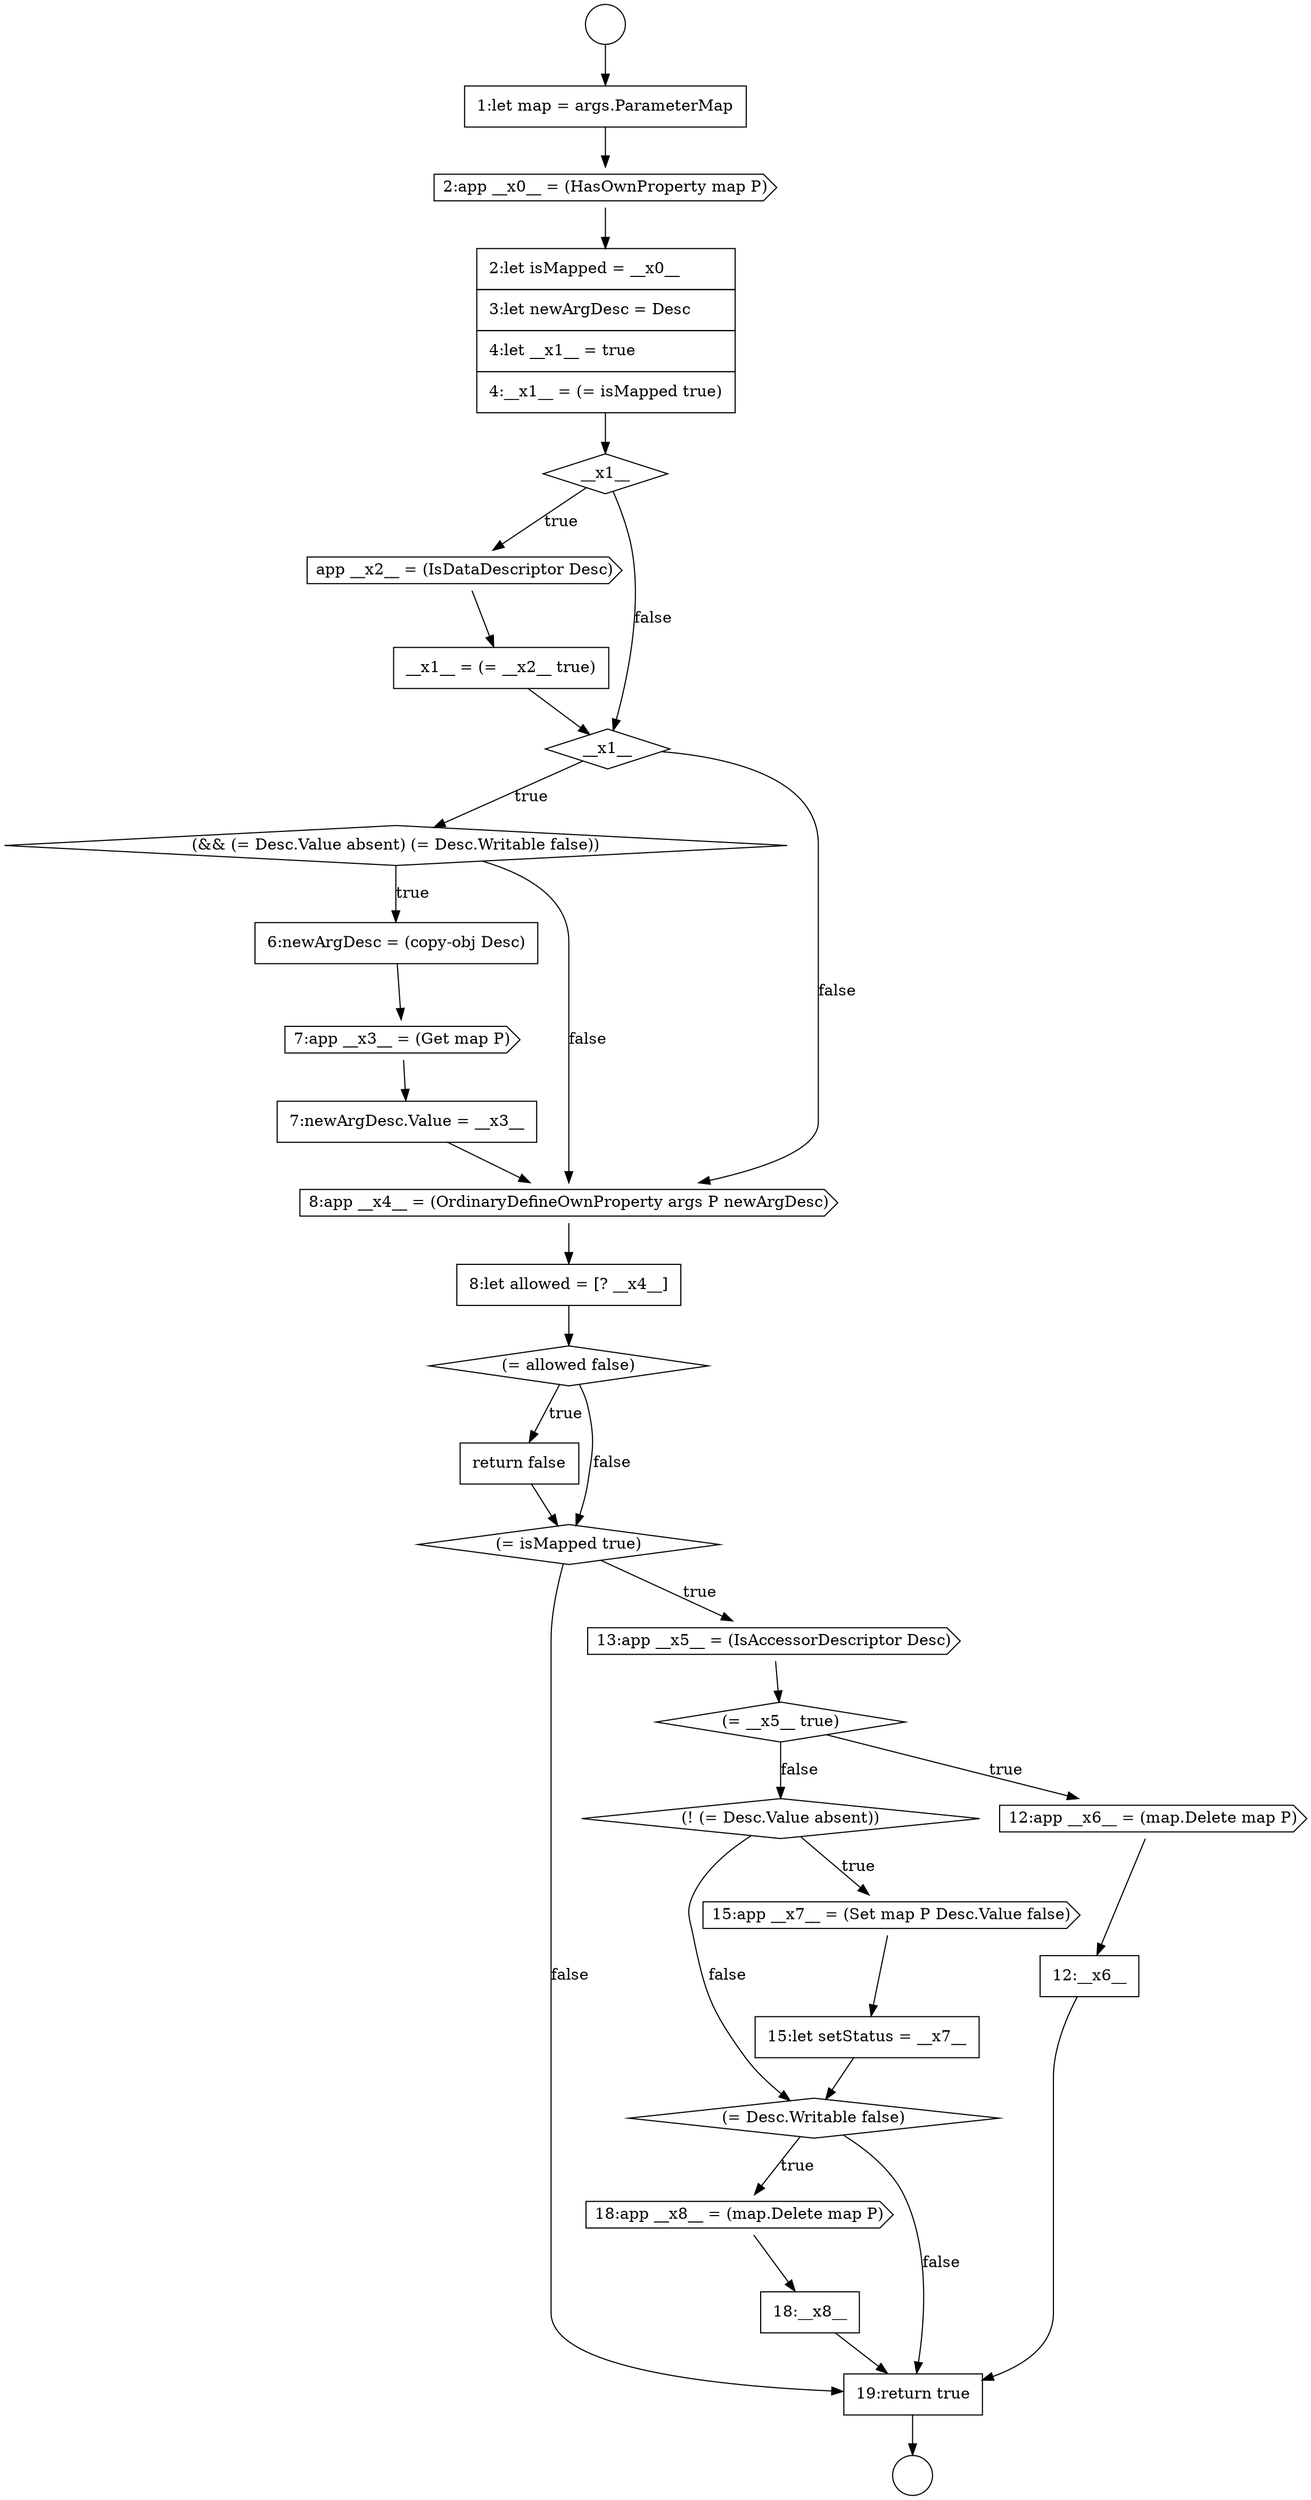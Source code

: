digraph {
  node2778 [shape=none, margin=0, label=<<font color="black">
    <table border="0" cellborder="1" cellspacing="0" cellpadding="10">
      <tr><td align="left">12:__x6__</td></tr>
    </table>
  </font>> color="black" fillcolor="white" style=filled]
  node2776 [shape=diamond, label=<<font color="black">(= __x5__ true)</font>> color="black" fillcolor="white" style=filled]
  node2763 [shape=cds, label=<<font color="black">app __x2__ = (IsDataDescriptor Desc)</font>> color="black" fillcolor="white" style=filled]
  node2767 [shape=none, margin=0, label=<<font color="black">
    <table border="0" cellborder="1" cellspacing="0" cellpadding="10">
      <tr><td align="left">6:newArgDesc = (copy-obj Desc)</td></tr>
    </table>
  </font>> color="black" fillcolor="white" style=filled]
  node2773 [shape=none, margin=0, label=<<font color="black">
    <table border="0" cellborder="1" cellspacing="0" cellpadding="10">
      <tr><td align="left">return false</td></tr>
    </table>
  </font>> color="black" fillcolor="white" style=filled]
  node2781 [shape=none, margin=0, label=<<font color="black">
    <table border="0" cellborder="1" cellspacing="0" cellpadding="10">
      <tr><td align="left">15:let setStatus = __x7__</td></tr>
    </table>
  </font>> color="black" fillcolor="white" style=filled]
  node2766 [shape=diamond, label=<<font color="black">(&amp;&amp; (= Desc.Value absent) (= Desc.Writable false))</font>> color="black" fillcolor="white" style=filled]
  node2761 [shape=none, margin=0, label=<<font color="black">
    <table border="0" cellborder="1" cellspacing="0" cellpadding="10">
      <tr><td align="left">2:let isMapped = __x0__</td></tr>
      <tr><td align="left">3:let newArgDesc = Desc</td></tr>
      <tr><td align="left">4:let __x1__ = true</td></tr>
      <tr><td align="left">4:__x1__ = (= isMapped true)</td></tr>
    </table>
  </font>> color="black" fillcolor="white" style=filled]
  node2759 [shape=none, margin=0, label=<<font color="black">
    <table border="0" cellborder="1" cellspacing="0" cellpadding="10">
      <tr><td align="left">1:let map = args.ParameterMap</td></tr>
    </table>
  </font>> color="black" fillcolor="white" style=filled]
  node2774 [shape=diamond, label=<<font color="black">(= isMapped true)</font>> color="black" fillcolor="white" style=filled]
  node2784 [shape=none, margin=0, label=<<font color="black">
    <table border="0" cellborder="1" cellspacing="0" cellpadding="10">
      <tr><td align="left">18:__x8__</td></tr>
    </table>
  </font>> color="black" fillcolor="white" style=filled]
  node2764 [shape=none, margin=0, label=<<font color="black">
    <table border="0" cellborder="1" cellspacing="0" cellpadding="10">
      <tr><td align="left">__x1__ = (= __x2__ true)</td></tr>
    </table>
  </font>> color="black" fillcolor="white" style=filled]
  node2779 [shape=diamond, label=<<font color="black">(! (= Desc.Value absent))</font>> color="black" fillcolor="white" style=filled]
  node2768 [shape=cds, label=<<font color="black">7:app __x3__ = (Get map P)</font>> color="black" fillcolor="white" style=filled]
  node2783 [shape=cds, label=<<font color="black">18:app __x8__ = (map.Delete map P)</font>> color="black" fillcolor="white" style=filled]
  node2771 [shape=none, margin=0, label=<<font color="black">
    <table border="0" cellborder="1" cellspacing="0" cellpadding="10">
      <tr><td align="left">8:let allowed = [? __x4__]</td></tr>
    </table>
  </font>> color="black" fillcolor="white" style=filled]
  node2782 [shape=diamond, label=<<font color="black">(= Desc.Writable false)</font>> color="black" fillcolor="white" style=filled]
  node2777 [shape=cds, label=<<font color="black">12:app __x6__ = (map.Delete map P)</font>> color="black" fillcolor="white" style=filled]
  node2772 [shape=diamond, label=<<font color="black">(= allowed false)</font>> color="black" fillcolor="white" style=filled]
  node2762 [shape=diamond, label=<<font color="black">__x1__</font>> color="black" fillcolor="white" style=filled]
  node2758 [shape=circle label=" " color="black" fillcolor="white" style=filled]
  node2769 [shape=none, margin=0, label=<<font color="black">
    <table border="0" cellborder="1" cellspacing="0" cellpadding="10">
      <tr><td align="left">7:newArgDesc.Value = __x3__</td></tr>
    </table>
  </font>> color="black" fillcolor="white" style=filled]
  node2780 [shape=cds, label=<<font color="black">15:app __x7__ = (Set map P Desc.Value false)</font>> color="black" fillcolor="white" style=filled]
  node2757 [shape=circle label=" " color="black" fillcolor="white" style=filled]
  node2785 [shape=none, margin=0, label=<<font color="black">
    <table border="0" cellborder="1" cellspacing="0" cellpadding="10">
      <tr><td align="left">19:return true</td></tr>
    </table>
  </font>> color="black" fillcolor="white" style=filled]
  node2770 [shape=cds, label=<<font color="black">8:app __x4__ = (OrdinaryDefineOwnProperty args P newArgDesc)</font>> color="black" fillcolor="white" style=filled]
  node2765 [shape=diamond, label=<<font color="black">__x1__</font>> color="black" fillcolor="white" style=filled]
  node2760 [shape=cds, label=<<font color="black">2:app __x0__ = (HasOwnProperty map P)</font>> color="black" fillcolor="white" style=filled]
  node2775 [shape=cds, label=<<font color="black">13:app __x5__ = (IsAccessorDescriptor Desc)</font>> color="black" fillcolor="white" style=filled]
  node2766 -> node2767 [label=<<font color="black">true</font>> color="black"]
  node2766 -> node2770 [label=<<font color="black">false</font>> color="black"]
  node2764 -> node2765 [ color="black"]
  node2761 -> node2762 [ color="black"]
  node2776 -> node2777 [label=<<font color="black">true</font>> color="black"]
  node2776 -> node2779 [label=<<font color="black">false</font>> color="black"]
  node2781 -> node2782 [ color="black"]
  node2772 -> node2773 [label=<<font color="black">true</font>> color="black"]
  node2772 -> node2774 [label=<<font color="black">false</font>> color="black"]
  node2778 -> node2785 [ color="black"]
  node2774 -> node2775 [label=<<font color="black">true</font>> color="black"]
  node2774 -> node2785 [label=<<font color="black">false</font>> color="black"]
  node2767 -> node2768 [ color="black"]
  node2773 -> node2774 [ color="black"]
  node2780 -> node2781 [ color="black"]
  node2762 -> node2763 [label=<<font color="black">true</font>> color="black"]
  node2762 -> node2765 [label=<<font color="black">false</font>> color="black"]
  node2777 -> node2778 [ color="black"]
  node2763 -> node2764 [ color="black"]
  node2765 -> node2766 [label=<<font color="black">true</font>> color="black"]
  node2765 -> node2770 [label=<<font color="black">false</font>> color="black"]
  node2768 -> node2769 [ color="black"]
  node2757 -> node2759 [ color="black"]
  node2783 -> node2784 [ color="black"]
  node2782 -> node2783 [label=<<font color="black">true</font>> color="black"]
  node2782 -> node2785 [label=<<font color="black">false</font>> color="black"]
  node2785 -> node2758 [ color="black"]
  node2784 -> node2785 [ color="black"]
  node2779 -> node2780 [label=<<font color="black">true</font>> color="black"]
  node2779 -> node2782 [label=<<font color="black">false</font>> color="black"]
  node2775 -> node2776 [ color="black"]
  node2760 -> node2761 [ color="black"]
  node2770 -> node2771 [ color="black"]
  node2759 -> node2760 [ color="black"]
  node2771 -> node2772 [ color="black"]
  node2769 -> node2770 [ color="black"]
}
